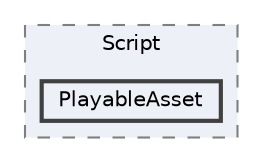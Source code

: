 digraph "013_CutScene/Script/PlayableAsset"
{
 // LATEX_PDF_SIZE
  bgcolor="transparent";
  edge [fontname=Helvetica,fontsize=10,labelfontname=Helvetica,labelfontsize=10];
  node [fontname=Helvetica,fontsize=10,shape=box,height=0.2,width=0.4];
  compound=true
  subgraph clusterdir_ae366b055235f0ef0c9af70dff37e60c {
    graph [ bgcolor="#edf0f7", pencolor="grey50", label="Script", fontname=Helvetica,fontsize=10 style="filled,dashed", URL="dir_ae366b055235f0ef0c9af70dff37e60c.html",tooltip=""]
  dir_3df6de567f6252c83d887062da97b675 [label="PlayableAsset", fillcolor="#edf0f7", color="grey25", style="filled,bold", URL="dir_3df6de567f6252c83d887062da97b675.html",tooltip=""];
  }
}
